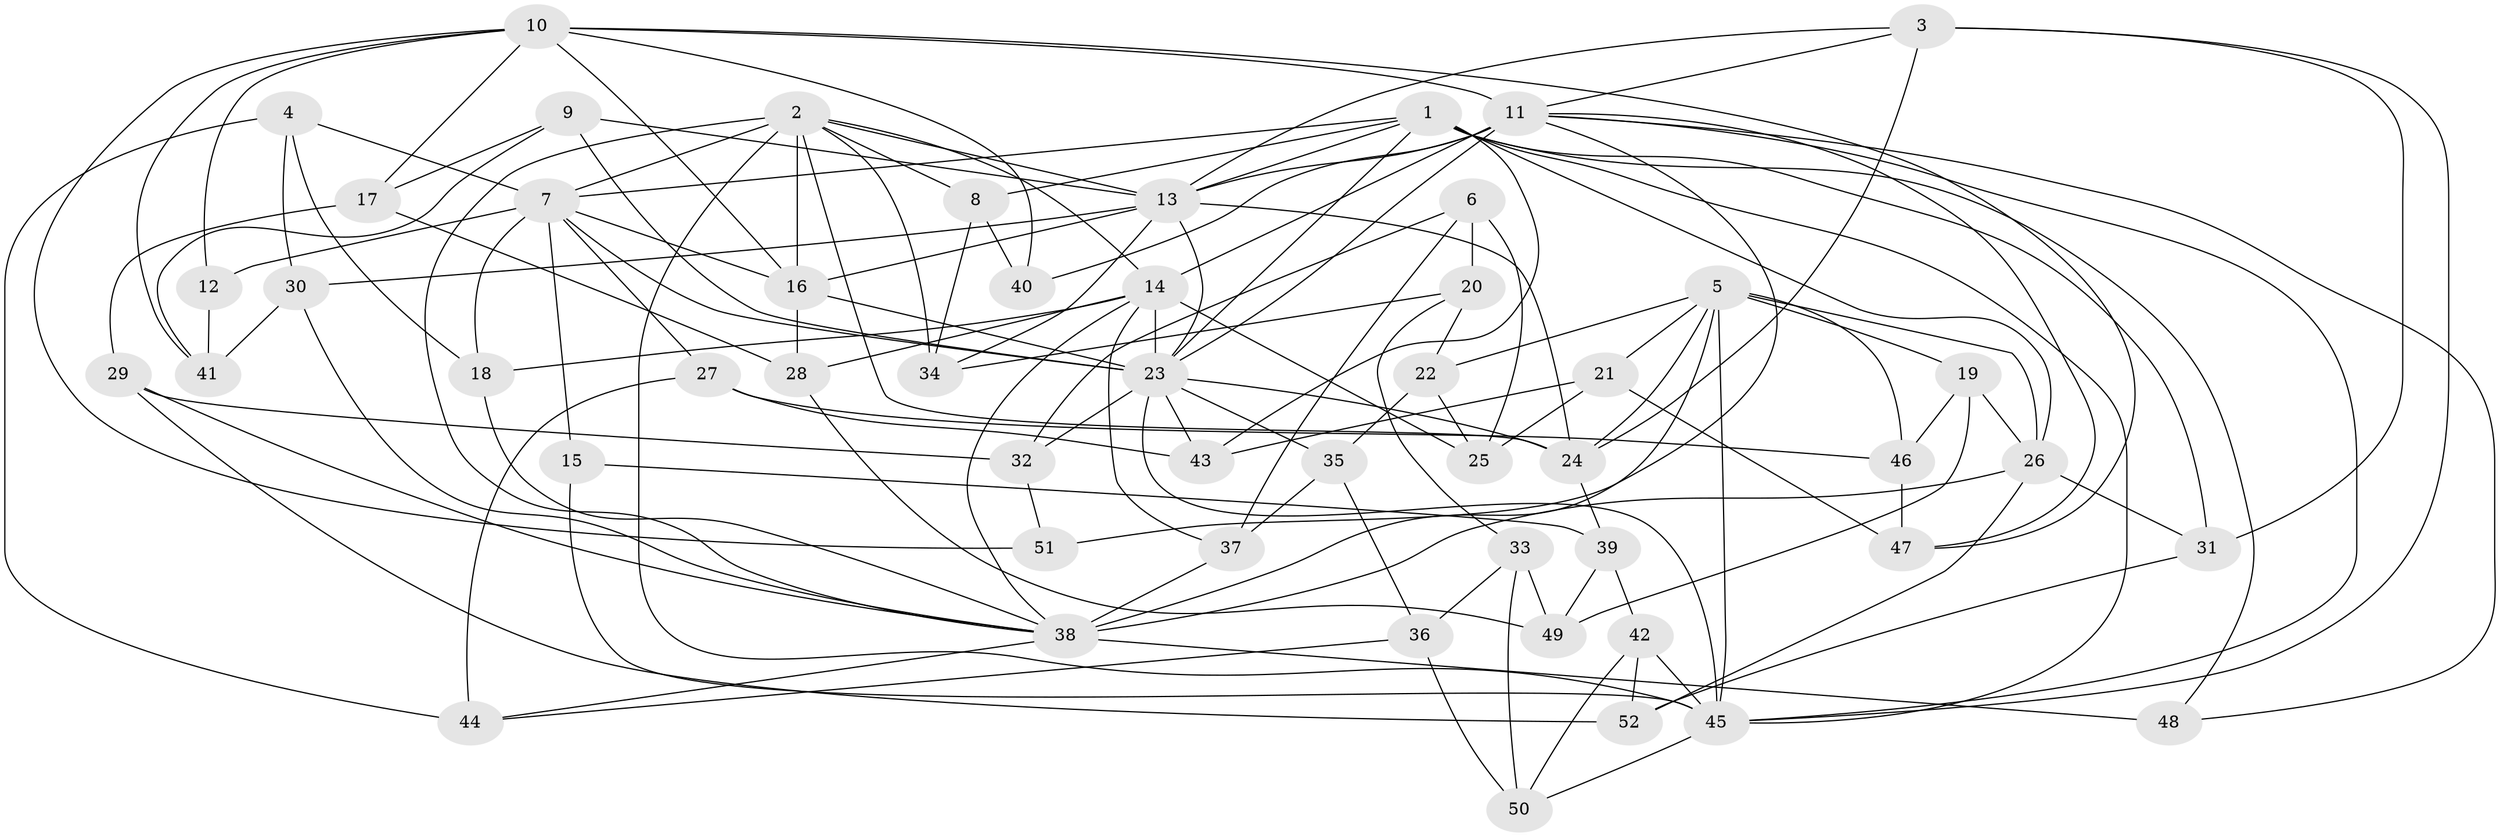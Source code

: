 // original degree distribution, {4: 1.0}
// Generated by graph-tools (version 1.1) at 2025/38/03/09/25 02:38:14]
// undirected, 52 vertices, 134 edges
graph export_dot {
graph [start="1"]
  node [color=gray90,style=filled];
  1;
  2;
  3;
  4;
  5;
  6;
  7;
  8;
  9;
  10;
  11;
  12;
  13;
  14;
  15;
  16;
  17;
  18;
  19;
  20;
  21;
  22;
  23;
  24;
  25;
  26;
  27;
  28;
  29;
  30;
  31;
  32;
  33;
  34;
  35;
  36;
  37;
  38;
  39;
  40;
  41;
  42;
  43;
  44;
  45;
  46;
  47;
  48;
  49;
  50;
  51;
  52;
  1 -- 7 [weight=1.0];
  1 -- 8 [weight=1.0];
  1 -- 13 [weight=1.0];
  1 -- 23 [weight=1.0];
  1 -- 26 [weight=2.0];
  1 -- 31 [weight=1.0];
  1 -- 43 [weight=1.0];
  1 -- 45 [weight=1.0];
  1 -- 48 [weight=1.0];
  2 -- 7 [weight=1.0];
  2 -- 8 [weight=1.0];
  2 -- 13 [weight=1.0];
  2 -- 14 [weight=1.0];
  2 -- 16 [weight=2.0];
  2 -- 24 [weight=1.0];
  2 -- 34 [weight=1.0];
  2 -- 38 [weight=1.0];
  2 -- 45 [weight=3.0];
  3 -- 11 [weight=1.0];
  3 -- 13 [weight=1.0];
  3 -- 24 [weight=2.0];
  3 -- 31 [weight=1.0];
  3 -- 45 [weight=1.0];
  4 -- 7 [weight=1.0];
  4 -- 18 [weight=1.0];
  4 -- 30 [weight=1.0];
  4 -- 44 [weight=1.0];
  5 -- 19 [weight=1.0];
  5 -- 21 [weight=1.0];
  5 -- 22 [weight=1.0];
  5 -- 24 [weight=1.0];
  5 -- 26 [weight=2.0];
  5 -- 38 [weight=2.0];
  5 -- 45 [weight=1.0];
  5 -- 46 [weight=1.0];
  6 -- 20 [weight=1.0];
  6 -- 25 [weight=1.0];
  6 -- 32 [weight=1.0];
  6 -- 37 [weight=1.0];
  7 -- 12 [weight=1.0];
  7 -- 15 [weight=1.0];
  7 -- 16 [weight=2.0];
  7 -- 18 [weight=1.0];
  7 -- 23 [weight=1.0];
  7 -- 27 [weight=1.0];
  8 -- 34 [weight=1.0];
  8 -- 40 [weight=1.0];
  9 -- 13 [weight=1.0];
  9 -- 17 [weight=1.0];
  9 -- 23 [weight=1.0];
  9 -- 41 [weight=1.0];
  10 -- 11 [weight=2.0];
  10 -- 12 [weight=2.0];
  10 -- 16 [weight=2.0];
  10 -- 17 [weight=1.0];
  10 -- 40 [weight=1.0];
  10 -- 41 [weight=1.0];
  10 -- 47 [weight=1.0];
  10 -- 51 [weight=2.0];
  11 -- 13 [weight=1.0];
  11 -- 14 [weight=1.0];
  11 -- 23 [weight=1.0];
  11 -- 40 [weight=2.0];
  11 -- 45 [weight=1.0];
  11 -- 47 [weight=1.0];
  11 -- 48 [weight=1.0];
  11 -- 51 [weight=1.0];
  12 -- 41 [weight=1.0];
  13 -- 16 [weight=2.0];
  13 -- 23 [weight=1.0];
  13 -- 24 [weight=2.0];
  13 -- 30 [weight=1.0];
  13 -- 34 [weight=1.0];
  14 -- 18 [weight=1.0];
  14 -- 23 [weight=1.0];
  14 -- 25 [weight=1.0];
  14 -- 28 [weight=1.0];
  14 -- 37 [weight=1.0];
  14 -- 38 [weight=1.0];
  15 -- 39 [weight=1.0];
  15 -- 45 [weight=2.0];
  16 -- 23 [weight=1.0];
  16 -- 28 [weight=1.0];
  17 -- 28 [weight=1.0];
  17 -- 29 [weight=1.0];
  18 -- 38 [weight=1.0];
  19 -- 26 [weight=1.0];
  19 -- 46 [weight=1.0];
  19 -- 49 [weight=1.0];
  20 -- 22 [weight=1.0];
  20 -- 33 [weight=1.0];
  20 -- 34 [weight=1.0];
  21 -- 25 [weight=1.0];
  21 -- 43 [weight=1.0];
  21 -- 47 [weight=1.0];
  22 -- 25 [weight=1.0];
  22 -- 35 [weight=1.0];
  23 -- 24 [weight=1.0];
  23 -- 32 [weight=1.0];
  23 -- 35 [weight=1.0];
  23 -- 43 [weight=1.0];
  23 -- 45 [weight=1.0];
  24 -- 39 [weight=1.0];
  26 -- 31 [weight=1.0];
  26 -- 38 [weight=1.0];
  26 -- 52 [weight=1.0];
  27 -- 43 [weight=1.0];
  27 -- 44 [weight=1.0];
  27 -- 46 [weight=1.0];
  28 -- 49 [weight=1.0];
  29 -- 32 [weight=1.0];
  29 -- 38 [weight=1.0];
  29 -- 52 [weight=1.0];
  30 -- 38 [weight=1.0];
  30 -- 41 [weight=1.0];
  31 -- 52 [weight=1.0];
  32 -- 51 [weight=1.0];
  33 -- 36 [weight=1.0];
  33 -- 49 [weight=1.0];
  33 -- 50 [weight=1.0];
  35 -- 36 [weight=1.0];
  35 -- 37 [weight=1.0];
  36 -- 44 [weight=1.0];
  36 -- 50 [weight=1.0];
  37 -- 38 [weight=1.0];
  38 -- 44 [weight=1.0];
  38 -- 48 [weight=2.0];
  39 -- 42 [weight=1.0];
  39 -- 49 [weight=1.0];
  42 -- 45 [weight=1.0];
  42 -- 50 [weight=1.0];
  42 -- 52 [weight=1.0];
  45 -- 50 [weight=1.0];
  46 -- 47 [weight=1.0];
}
